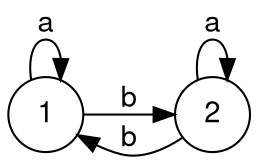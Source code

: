 digraph finite_state_machine {
	fontname="Helvetica,Arial,sans-serif"
	node [fontname="Helvetica,Arial,sans-serif"]
	edge [fontname="Helvetica,Arial,sans-serif"]
	rankdir=LR;
	node [shape = circle]; 1;
	node [shape = circle];
	1 -> 1 [label = "a"];
	1 -> 2 [label = "b"];
	2 -> 2 [label = "a"];
	2 -> 1 [label = "b"];
}